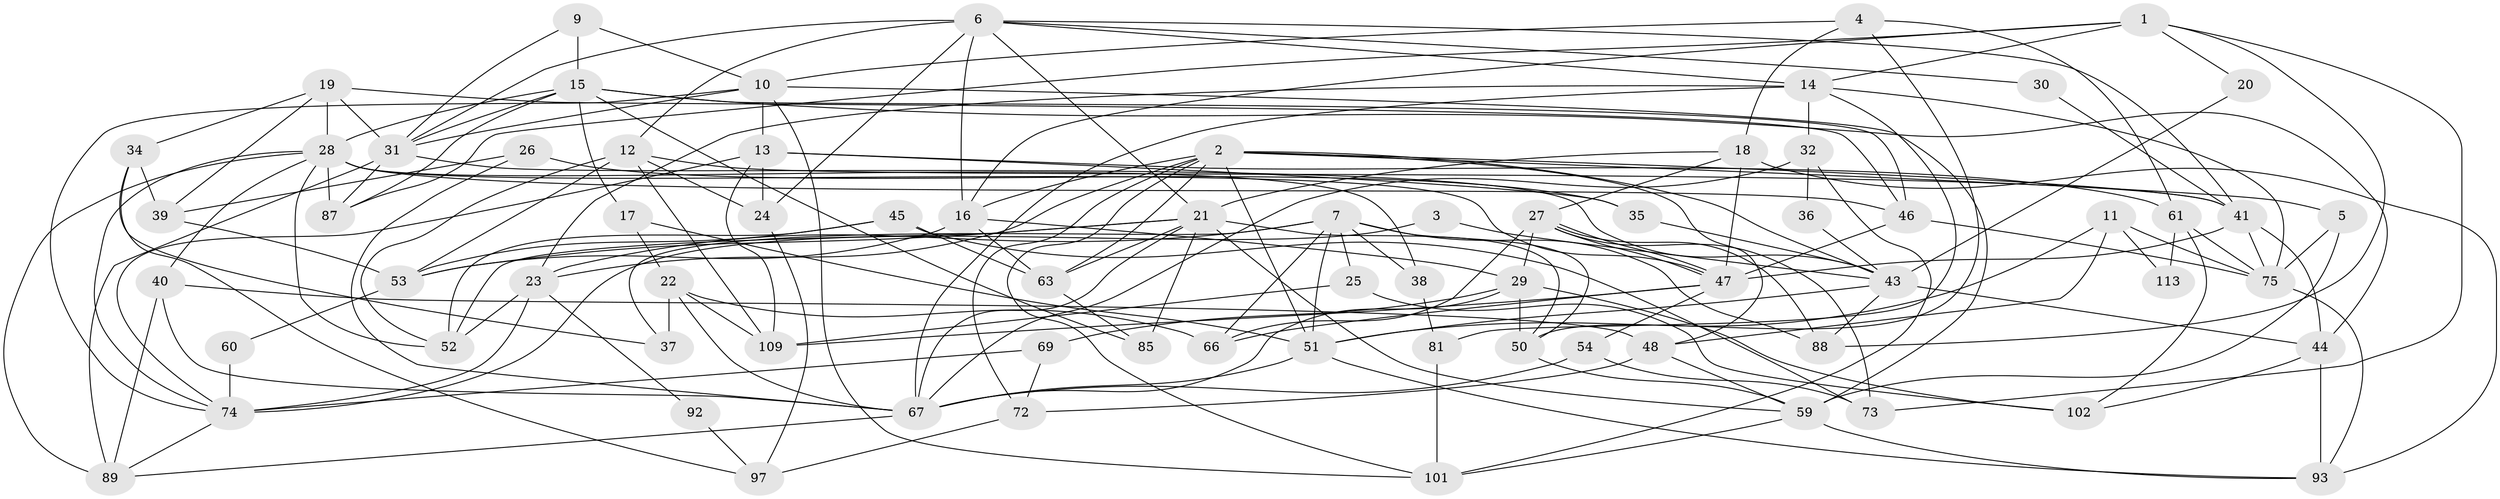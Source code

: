 // Generated by graph-tools (version 1.1) at 2025/52/02/27/25 19:52:04]
// undirected, 73 vertices, 184 edges
graph export_dot {
graph [start="1"]
  node [color=gray90,style=filled];
  1;
  2 [super="+55"];
  3;
  4 [super="+56"];
  5;
  6 [super="+117"];
  7 [super="+8"];
  9 [super="+65"];
  10 [super="+100"];
  11;
  12 [super="+115"];
  13 [super="+76"];
  14 [super="+68"];
  15 [super="+116"];
  16 [super="+49"];
  17;
  18 [super="+57"];
  19;
  20;
  21 [super="+106"];
  22 [super="+83"];
  23 [super="+77"];
  24;
  25;
  26;
  27 [super="+110"];
  28 [super="+58"];
  29 [super="+33"];
  30;
  31 [super="+91"];
  32 [super="+79"];
  34 [super="+104"];
  35;
  36;
  37;
  38;
  39;
  40;
  41 [super="+42"];
  43 [super="+118"];
  44 [super="+64"];
  45 [super="+71"];
  46 [super="+98"];
  47 [super="+90"];
  48 [super="+82"];
  50 [super="+62"];
  51 [super="+94"];
  52;
  53 [super="+80"];
  54 [super="+70"];
  59 [super="+103"];
  60;
  61 [super="+105"];
  63 [super="+108"];
  66 [super="+78"];
  67 [super="+112"];
  69;
  72;
  73;
  74 [super="+86"];
  75 [super="+84"];
  81;
  85;
  87 [super="+96"];
  88 [super="+95"];
  89 [super="+107"];
  92;
  93;
  97 [super="+99"];
  101 [super="+111"];
  102 [super="+114"];
  109;
  113;
  1 -- 14;
  1 -- 20;
  1 -- 73;
  1 -- 87;
  1 -- 16;
  1 -- 88;
  2 -- 43;
  2 -- 72;
  2 -- 16;
  2 -- 48;
  2 -- 63;
  2 -- 5;
  2 -- 23;
  2 -- 51;
  2 -- 41;
  2 -- 101;
  3 -- 43 [weight=2];
  3 -- 74;
  4 -- 18;
  4 -- 10;
  4 -- 61;
  4 -- 50;
  5 -- 59;
  5 -- 75;
  6 -- 14;
  6 -- 24;
  6 -- 31;
  6 -- 16;
  6 -- 41;
  6 -- 30;
  6 -- 21;
  6 -- 12;
  7 -- 50;
  7 -- 25;
  7 -- 51;
  7 -- 37;
  7 -- 38;
  7 -- 23;
  7 -- 66 [weight=2];
  7 -- 88;
  9 -- 10;
  9 -- 31;
  9 -- 15;
  10 -- 74;
  10 -- 31;
  10 -- 59;
  10 -- 101;
  10 -- 13;
  11 -- 75;
  11 -- 113;
  11 -- 48;
  11 -- 51;
  12 -- 53;
  12 -- 24;
  12 -- 52;
  12 -- 109;
  12 -- 41;
  13 -- 74;
  13 -- 35;
  13 -- 61;
  13 -- 24;
  13 -- 109;
  14 -- 23;
  14 -- 81;
  14 -- 75;
  14 -- 67;
  14 -- 32;
  15 -- 17;
  15 -- 44;
  15 -- 28;
  15 -- 87;
  15 -- 31;
  15 -- 85;
  15 -- 46;
  16 -- 63;
  16 -- 29;
  16 -- 53;
  17 -- 51;
  17 -- 22;
  18 -- 93;
  18 -- 21;
  18 -- 27;
  18 -- 47;
  19 -- 31;
  19 -- 34;
  19 -- 39;
  19 -- 28;
  19 -- 46;
  20 -- 43;
  21 -- 50;
  21 -- 52;
  21 -- 85;
  21 -- 59;
  21 -- 53;
  21 -- 63;
  21 -- 67;
  22 -- 37;
  22 -- 66;
  22 -- 109;
  22 -- 67;
  23 -- 52;
  23 -- 92;
  23 -- 74;
  24 -- 97;
  25 -- 109;
  25 -- 102;
  26 -- 35;
  26 -- 39;
  26 -- 67;
  27 -- 47;
  27 -- 47;
  27 -- 66;
  27 -- 88;
  27 -- 73;
  27 -- 29;
  28 -- 52;
  28 -- 40;
  28 -- 38;
  28 -- 74;
  28 -- 87;
  28 -- 89;
  28 -- 47;
  28 -- 46;
  29 -- 69;
  29 -- 50;
  29 -- 102;
  29 -- 67;
  30 -- 41;
  31 -- 43;
  31 -- 89;
  31 -- 87;
  32 -- 36;
  32 -- 67;
  32 -- 101;
  34 -- 39;
  34 -- 97;
  34 -- 37;
  35 -- 43 [weight=2];
  36 -- 43;
  38 -- 81;
  39 -- 53;
  40 -- 48;
  40 -- 89;
  40 -- 67;
  41 -- 47;
  41 -- 44;
  41 -- 75;
  43 -- 51;
  43 -- 88;
  43 -- 44;
  44 -- 93;
  44 -- 102;
  45 -- 63 [weight=2];
  45 -- 52;
  45 -- 53;
  45 -- 73;
  46 -- 47;
  46 -- 75;
  47 -- 66;
  47 -- 109;
  47 -- 54;
  48 -- 59 [weight=2];
  48 -- 72;
  50 -- 59;
  51 -- 93;
  51 -- 67;
  53 -- 60;
  54 -- 67;
  54 -- 73;
  59 -- 93;
  59 -- 101;
  60 -- 74 [weight=2];
  61 -- 113;
  61 -- 75;
  61 -- 102;
  63 -- 85;
  67 -- 89;
  69 -- 72;
  69 -- 74;
  72 -- 97;
  74 -- 89;
  75 -- 93;
  81 -- 101;
  92 -- 97;
}
